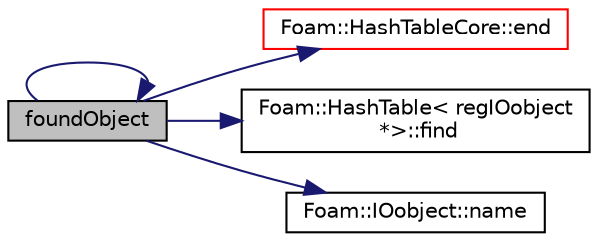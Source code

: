 digraph "foundObject"
{
  bgcolor="transparent";
  edge [fontname="Helvetica",fontsize="10",labelfontname="Helvetica",labelfontsize="10"];
  node [fontname="Helvetica",fontsize="10",shape=record];
  rankdir="LR";
  Node2719 [label="foundObject",height=0.2,width=0.4,color="black", fillcolor="grey75", style="filled", fontcolor="black"];
  Node2719 -> Node2720 [color="midnightblue",fontsize="10",style="solid",fontname="Helvetica"];
  Node2720 [label="Foam::HashTableCore::end",height=0.2,width=0.4,color="red",URL="$a26849.html#a540580a296c0ff351686ceb4f27b6fe6",tooltip="iteratorEnd set to beyond the end of any HashTable "];
  Node2719 -> Node2728 [color="midnightblue",fontsize="10",style="solid",fontname="Helvetica"];
  Node2728 [label="Foam::HashTable\< regIOobject\l *\>::find",height=0.2,width=0.4,color="black",URL="$a26841.html#a76b2c74ebd9f33fa9f76261b027ffc11",tooltip="Find and return an iterator set at the hashedEntry. "];
  Node2719 -> Node2719 [color="midnightblue",fontsize="10",style="solid",fontname="Helvetica"];
  Node2719 -> Node2729 [color="midnightblue",fontsize="10",style="solid",fontname="Helvetica"];
  Node2729 [label="Foam::IOobject::name",height=0.2,width=0.4,color="black",URL="$a27249.html#acc80e00a8ac919288fb55bd14cc88bf6",tooltip="Return name. "];
}
